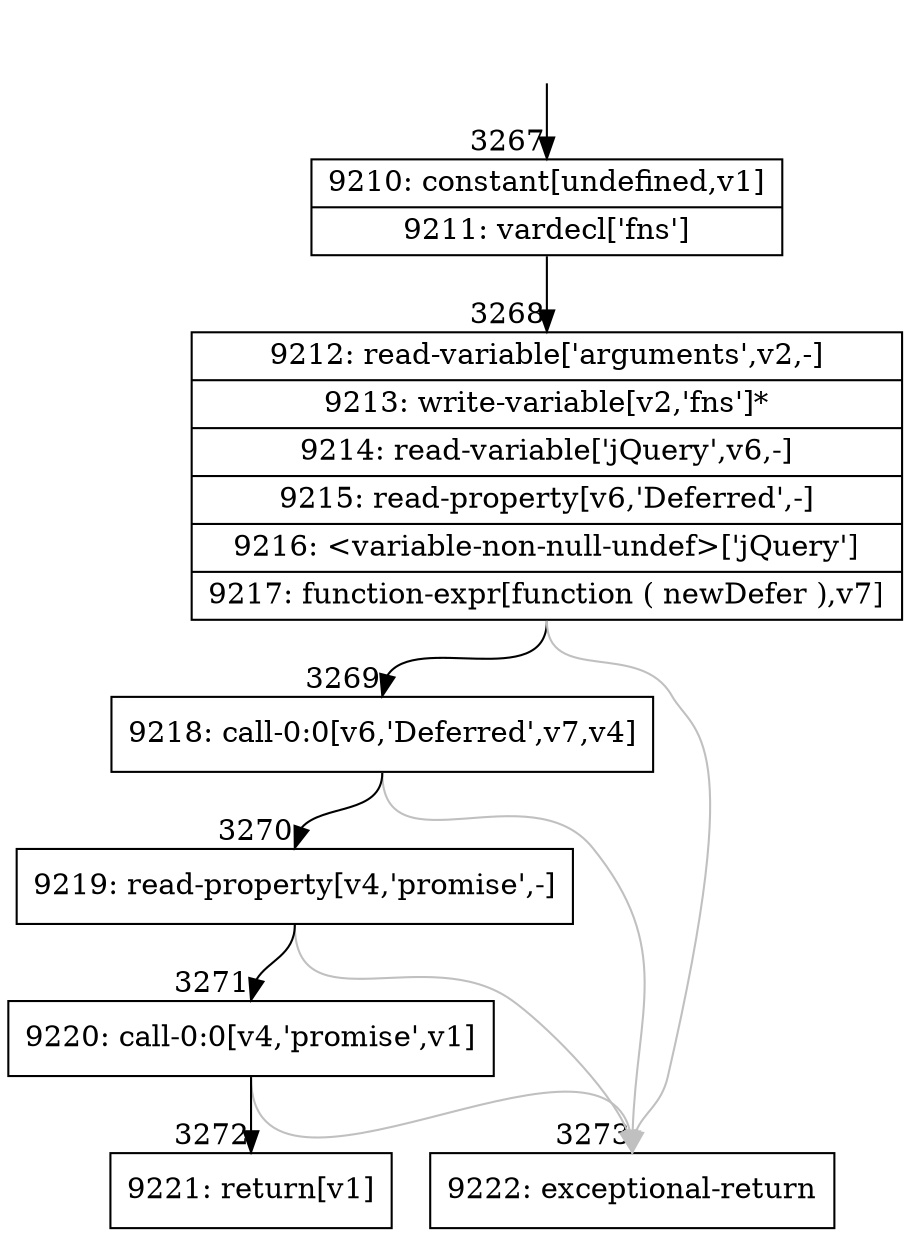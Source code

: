 digraph {
rankdir="TD"
BB_entry220[shape=none,label=""];
BB_entry220 -> BB3267 [tailport=s, headport=n, headlabel="    3267"]
BB3267 [shape=record label="{9210: constant[undefined,v1]|9211: vardecl['fns']}" ] 
BB3267 -> BB3268 [tailport=s, headport=n, headlabel="      3268"]
BB3268 [shape=record label="{9212: read-variable['arguments',v2,-]|9213: write-variable[v2,'fns']*|9214: read-variable['jQuery',v6,-]|9215: read-property[v6,'Deferred',-]|9216: \<variable-non-null-undef\>['jQuery']|9217: function-expr[function ( newDefer ),v7]}" ] 
BB3268 -> BB3269 [tailport=s, headport=n, headlabel="      3269"]
BB3268 -> BB3273 [tailport=s, headport=n, color=gray, headlabel="      3273"]
BB3269 [shape=record label="{9218: call-0:0[v6,'Deferred',v7,v4]}" ] 
BB3269 -> BB3270 [tailport=s, headport=n, headlabel="      3270"]
BB3269 -> BB3273 [tailport=s, headport=n, color=gray]
BB3270 [shape=record label="{9219: read-property[v4,'promise',-]}" ] 
BB3270 -> BB3271 [tailport=s, headport=n, headlabel="      3271"]
BB3270 -> BB3273 [tailport=s, headport=n, color=gray]
BB3271 [shape=record label="{9220: call-0:0[v4,'promise',v1]}" ] 
BB3271 -> BB3272 [tailport=s, headport=n, headlabel="      3272"]
BB3271 -> BB3273 [tailport=s, headport=n, color=gray]
BB3272 [shape=record label="{9221: return[v1]}" ] 
BB3273 [shape=record label="{9222: exceptional-return}" ] 
}
